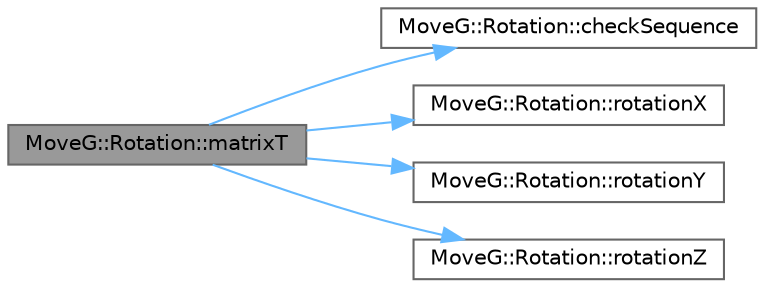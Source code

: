 digraph "MoveG::Rotation::matrixT"
{
 // INTERACTIVE_SVG=YES
 // LATEX_PDF_SIZE
  bgcolor="transparent";
  edge [fontname=Helvetica,fontsize=10,labelfontname=Helvetica,labelfontsize=10];
  node [fontname=Helvetica,fontsize=10,shape=box,height=0.2,width=0.4];
  rankdir="LR";
  Node1 [id="Node000001",label="MoveG::Rotation::matrixT",height=0.2,width=0.4,color="gray40", fillcolor="grey60", style="filled", fontcolor="black",tooltip="Calculates the T matrix."];
  Node1 -> Node2 [id="edge1_Node000001_Node000002",color="steelblue1",style="solid",tooltip=" "];
  Node2 [id="Node000002",label="MoveG::Rotation::checkSequence",height=0.2,width=0.4,color="grey40", fillcolor="white", style="filled",URL="$classMoveG_1_1Rotation.html#ace5e113602edc43788351c9ff61a3169",tooltip="Checks the validity of the Euler angle sequence."];
  Node1 -> Node3 [id="edge2_Node000001_Node000003",color="steelblue1",style="solid",tooltip=" "];
  Node3 [id="Node000003",label="MoveG::Rotation::rotationX",height=0.2,width=0.4,color="grey40", fillcolor="white", style="filled",URL="$classMoveG_1_1Rotation.html#add3a37e880b1490f7dd2294cedde0ea3",tooltip="Rotation matrix for a rotation around the X axis."];
  Node1 -> Node4 [id="edge3_Node000001_Node000004",color="steelblue1",style="solid",tooltip=" "];
  Node4 [id="Node000004",label="MoveG::Rotation::rotationY",height=0.2,width=0.4,color="grey40", fillcolor="white", style="filled",URL="$classMoveG_1_1Rotation.html#a94ce3139f26dea69e85994a3408ed27b",tooltip="Rotation matrix for a rotation around the Y axis."];
  Node1 -> Node5 [id="edge4_Node000001_Node000005",color="steelblue1",style="solid",tooltip=" "];
  Node5 [id="Node000005",label="MoveG::Rotation::rotationZ",height=0.2,width=0.4,color="grey40", fillcolor="white", style="filled",URL="$classMoveG_1_1Rotation.html#ad469365d1d9d600381abc9a24019a379",tooltip="Rotation matrix for a rotation around the Z axis."];
}
